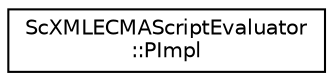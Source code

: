 digraph "Graphical Class Hierarchy"
{
 // LATEX_PDF_SIZE
  edge [fontname="Helvetica",fontsize="10",labelfontname="Helvetica",labelfontsize="10"];
  node [fontname="Helvetica",fontsize="10",shape=record];
  rankdir="LR";
  Node0 [label="ScXMLECMAScriptEvaluator\l::PImpl",height=0.2,width=0.4,color="black", fillcolor="white", style="filled",URL="$classScXMLECMAScriptEvaluator_1_1PImpl.html",tooltip=" "];
}
